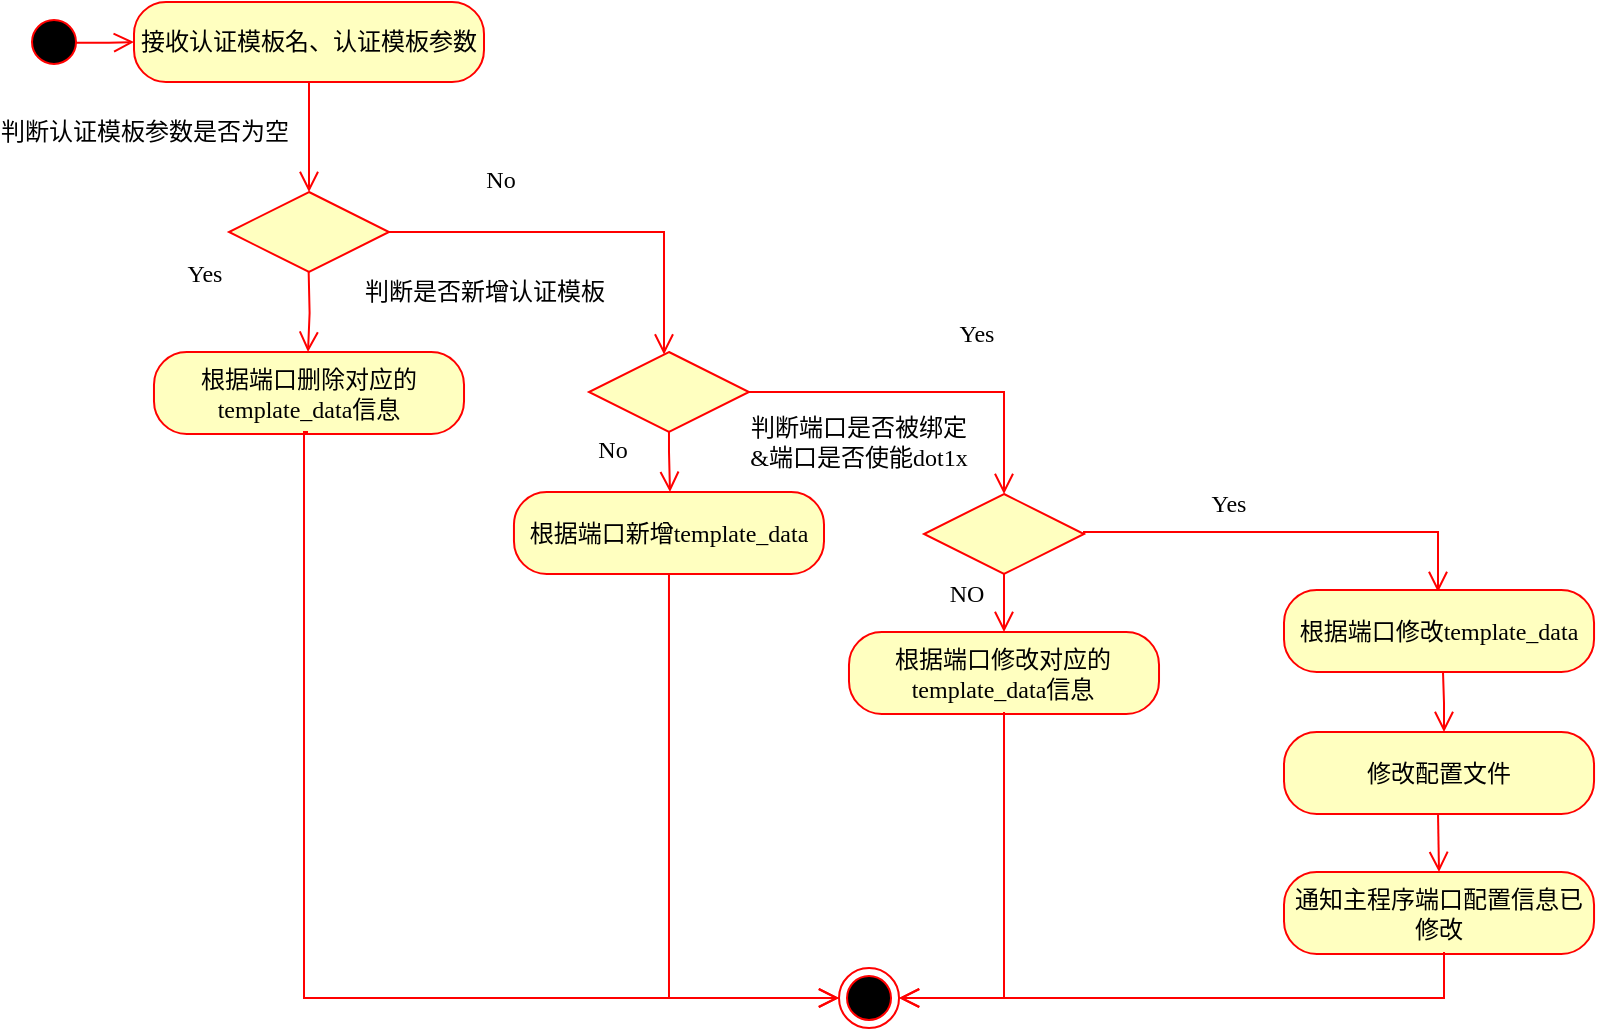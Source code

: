 <mxfile version="22.0.4" type="github">
  <diagram name="第 1 页" id="wHIKomhlDIc2CsQCEsFK">
    <mxGraphModel dx="1202" dy="807" grid="1" gridSize="10" guides="1" tooltips="1" connect="1" arrows="1" fold="1" page="1" pageScale="1" pageWidth="827" pageHeight="1169" math="0" shadow="0">
      <root>
        <mxCell id="0" />
        <mxCell id="1" parent="0" />
        <mxCell id="rF8MqO2uAEI7rlvukZMH-1" value="" style="ellipse;html=1;shape=startState;fillColor=#000000;strokeColor=#ff0000;fontSize=12;fontFamily=宋体;" parent="1" vertex="1">
          <mxGeometry x="460" y="310" width="30" height="30" as="geometry" />
        </mxCell>
        <mxCell id="rF8MqO2uAEI7rlvukZMH-2" value="" style="edgeStyle=orthogonalEdgeStyle;html=1;verticalAlign=bottom;endArrow=open;endSize=8;strokeColor=#ff0000;rounded=0;entryX=0;entryY=0.5;entryDx=0;entryDy=0;exitX=0.858;exitY=0.514;exitDx=0;exitDy=0;exitPerimeter=0;fontSize=12;fontFamily=宋体;" parent="1" source="rF8MqO2uAEI7rlvukZMH-1" target="rF8MqO2uAEI7rlvukZMH-3" edge="1">
          <mxGeometry relative="1" as="geometry">
            <mxPoint x="575" y="300" as="targetPoint" />
            <mxPoint x="380" y="320" as="sourcePoint" />
            <Array as="points" />
          </mxGeometry>
        </mxCell>
        <mxCell id="rF8MqO2uAEI7rlvukZMH-3" value="接收认证模板名、认证模板参数" style="rounded=1;whiteSpace=wrap;html=1;arcSize=40;fontColor=#000000;fillColor=#ffffc0;strokeColor=#ff0000;fontSize=12;fontFamily=宋体;" parent="1" vertex="1">
          <mxGeometry x="515" y="305" width="175" height="40" as="geometry" />
        </mxCell>
        <mxCell id="rF8MqO2uAEI7rlvukZMH-4" value="" style="edgeStyle=orthogonalEdgeStyle;html=1;verticalAlign=bottom;endArrow=open;endSize=8;strokeColor=#ff0000;rounded=0;fontSize=12;entryX=0.5;entryY=0;entryDx=0;entryDy=0;fontFamily=宋体;" parent="1" source="rF8MqO2uAEI7rlvukZMH-3" target="rF8MqO2uAEI7rlvukZMH-48" edge="1">
          <mxGeometry relative="1" as="geometry">
            <mxPoint x="575" y="400" as="targetPoint" />
          </mxGeometry>
        </mxCell>
        <mxCell id="rF8MqO2uAEI7rlvukZMH-21" value="根据端口删除对应的template_data信息" style="rounded=1;whiteSpace=wrap;html=1;arcSize=40;fontColor=#000000;fillColor=#ffffc0;strokeColor=#ff0000;fontSize=12;fontFamily=宋体;" parent="1" vertex="1">
          <mxGeometry x="524.99" y="480" width="155.02" height="41" as="geometry" />
        </mxCell>
        <mxCell id="rF8MqO2uAEI7rlvukZMH-40" value="" style="edgeStyle=orthogonalEdgeStyle;html=1;verticalAlign=bottom;endArrow=open;endSize=8;strokeColor=#ff0000;rounded=0;entryX=0;entryY=0.5;entryDx=0;entryDy=0;fontSize=12;fontFamily=宋体;" parent="1" target="rF8MqO2uAEI7rlvukZMH-55" edge="1">
          <mxGeometry relative="1" as="geometry">
            <mxPoint x="602.5" y="569" as="targetPoint" />
            <mxPoint x="600" y="520" as="sourcePoint" />
            <Array as="points">
              <mxPoint x="602" y="520" />
              <mxPoint x="600" y="520" />
              <mxPoint x="600" y="803" />
            </Array>
          </mxGeometry>
        </mxCell>
        <mxCell id="rF8MqO2uAEI7rlvukZMH-48" value="" style="rhombus;whiteSpace=wrap;html=1;fontColor=#000000;fillColor=#ffffc0;strokeColor=#ff0000;fontSize=12;fontFamily=宋体;" parent="1" vertex="1">
          <mxGeometry x="562.5" y="400" width="80" height="40" as="geometry" />
        </mxCell>
        <mxCell id="rF8MqO2uAEI7rlvukZMH-52" value="" style="edgeStyle=orthogonalEdgeStyle;html=1;verticalAlign=bottom;endArrow=open;endSize=8;strokeColor=#ff0000;rounded=0;exitX=0.5;exitY=1;exitDx=0;exitDy=0;fontSize=12;fontFamily=宋体;" parent="1" edge="1">
          <mxGeometry relative="1" as="geometry">
            <mxPoint x="602" y="480" as="targetPoint" />
            <mxPoint x="602.33" y="440" as="sourcePoint" />
          </mxGeometry>
        </mxCell>
        <mxCell id="rF8MqO2uAEI7rlvukZMH-53" value="判断认证模板参数是否为空" style="edgeLabel;html=1;align=center;verticalAlign=middle;resizable=0;points=[];fontSize=12;fontFamily=宋体;" parent="rF8MqO2uAEI7rlvukZMH-52" vertex="1" connectable="0">
          <mxGeometry x="-0.158" y="2" relative="1" as="geometry">
            <mxPoint x="-85" y="-87" as="offset" />
          </mxGeometry>
        </mxCell>
        <mxCell id="rF8MqO2uAEI7rlvukZMH-54" value="Yes" style="edgeLabel;html=1;align=center;verticalAlign=middle;resizable=0;points=[];fontSize=12;fontFamily=宋体;" parent="rF8MqO2uAEI7rlvukZMH-52" vertex="1" connectable="0">
          <mxGeometry x="-0.039" relative="1" as="geometry">
            <mxPoint x="-53" y="-19" as="offset" />
          </mxGeometry>
        </mxCell>
        <mxCell id="rF8MqO2uAEI7rlvukZMH-55" value="" style="ellipse;html=1;shape=endState;fillColor=#000000;strokeColor=#ff0000;fontSize=12;fontFamily=宋体;" parent="1" vertex="1">
          <mxGeometry x="867.51" y="788" width="30" height="30" as="geometry" />
        </mxCell>
        <mxCell id="iVn3LtMBpQnV1LDeEwLo-3" value="" style="rhombus;whiteSpace=wrap;html=1;fontColor=#000000;fillColor=#ffffc0;strokeColor=#ff0000;fontSize=12;fontFamily=宋体;" parent="1" vertex="1">
          <mxGeometry x="742.49" y="480" width="80" height="40" as="geometry" />
        </mxCell>
        <mxCell id="iVn3LtMBpQnV1LDeEwLo-4" value="" style="edgeStyle=orthogonalEdgeStyle;html=1;verticalAlign=bottom;endArrow=open;endSize=8;strokeColor=#ff0000;rounded=0;exitX=1;exitY=0.5;exitDx=0;exitDy=0;fontSize=12;fontFamily=宋体;" parent="1" source="rF8MqO2uAEI7rlvukZMH-48" target="iVn3LtMBpQnV1LDeEwLo-3" edge="1">
          <mxGeometry relative="1" as="geometry">
            <mxPoint x="730.5" y="479" as="targetPoint" />
            <mxPoint x="730" y="420" as="sourcePoint" />
            <Array as="points">
              <mxPoint x="780" y="420" />
            </Array>
          </mxGeometry>
        </mxCell>
        <mxCell id="iVn3LtMBpQnV1LDeEwLo-5" value="No" style="edgeLabel;html=1;align=center;verticalAlign=middle;resizable=0;points=[];fontSize=12;fontFamily=宋体;" parent="1" vertex="1" connectable="0">
          <mxGeometry x="710" y="390" as="geometry">
            <mxPoint x="-12" y="4" as="offset" />
          </mxGeometry>
        </mxCell>
        <mxCell id="iVn3LtMBpQnV1LDeEwLo-6" value="判断是否新增认证模板" style="edgeLabel;html=1;align=center;verticalAlign=middle;resizable=0;points=[];fontSize=12;fontFamily=宋体;" parent="1" vertex="1" connectable="0">
          <mxGeometry x="690" y="450" as="geometry" />
        </mxCell>
        <mxCell id="iVn3LtMBpQnV1LDeEwLo-13" value="" style="edgeStyle=orthogonalEdgeStyle;html=1;verticalAlign=bottom;endArrow=open;endSize=8;strokeColor=#ff0000;rounded=0;exitX=1;exitY=0.5;exitDx=0;exitDy=0;fontSize=12;entryX=0.5;entryY=0;entryDx=0;entryDy=0;fontFamily=宋体;" parent="1" target="iVn3LtMBpQnV1LDeEwLo-14" edge="1">
          <mxGeometry relative="1" as="geometry">
            <mxPoint x="999.49" y="591" as="targetPoint" />
            <mxPoint x="822.49" y="500" as="sourcePoint" />
            <Array as="points">
              <mxPoint x="950" y="500" />
            </Array>
          </mxGeometry>
        </mxCell>
        <mxCell id="iVn3LtMBpQnV1LDeEwLo-14" value="" style="rhombus;whiteSpace=wrap;html=1;fontColor=#000000;fillColor=#ffffc0;strokeColor=#ff0000;fontSize=12;fontFamily=宋体;" parent="1" vertex="1">
          <mxGeometry x="910" y="551" width="80" height="40" as="geometry" />
        </mxCell>
        <mxCell id="iVn3LtMBpQnV1LDeEwLo-15" value="Yes" style="edgeLabel;html=1;align=center;verticalAlign=middle;resizable=0;points=[];fontSize=12;fontFamily=宋体;" parent="1" vertex="1" connectable="0">
          <mxGeometry x="937.49" y="450" as="geometry">
            <mxPoint x="-2" y="21" as="offset" />
          </mxGeometry>
        </mxCell>
        <mxCell id="iVn3LtMBpQnV1LDeEwLo-18" value="判断端口是否被绑定&lt;br style=&quot;font-size: 12px;&quot;&gt;&amp;amp;端口是否使能dot1x" style="edgeLabel;html=1;align=center;verticalAlign=middle;resizable=0;points=[];fontSize=12;fontFamily=宋体;" parent="1" vertex="1" connectable="0">
          <mxGeometry x="882.51" y="521" as="geometry">
            <mxPoint x="-6" y="4" as="offset" />
          </mxGeometry>
        </mxCell>
        <mxCell id="iVn3LtMBpQnV1LDeEwLo-19" value="" style="edgeStyle=orthogonalEdgeStyle;html=1;verticalAlign=bottom;endArrow=open;endSize=8;strokeColor=#ff0000;rounded=0;exitX=1;exitY=0.5;exitDx=0;exitDy=0;fontSize=12;fontFamily=宋体;" parent="1" edge="1" source="iVn3LtMBpQnV1LDeEwLo-14">
          <mxGeometry relative="1" as="geometry">
            <mxPoint x="1167" y="600" as="targetPoint" />
            <mxPoint x="990" y="560" as="sourcePoint" />
            <Array as="points">
              <mxPoint x="990" y="570" />
              <mxPoint x="1167" y="570" />
            </Array>
          </mxGeometry>
        </mxCell>
        <mxCell id="iVn3LtMBpQnV1LDeEwLo-20" value="根据端口修改template_data" style="rounded=1;whiteSpace=wrap;html=1;arcSize=40;fontColor=#000000;fillColor=#ffffc0;strokeColor=#ff0000;fontSize=12;fontFamily=宋体;" parent="1" vertex="1">
          <mxGeometry x="1090" y="599" width="155.02" height="41" as="geometry" />
        </mxCell>
        <mxCell id="iVn3LtMBpQnV1LDeEwLo-21" value="根据端口修改对应的template_data信息" style="rounded=1;whiteSpace=wrap;html=1;arcSize=40;fontColor=#000000;fillColor=#ffffc0;strokeColor=#ff0000;fontSize=12;fontFamily=宋体;" parent="1" vertex="1">
          <mxGeometry x="872.49" y="620" width="155.02" height="41" as="geometry" />
        </mxCell>
        <mxCell id="iVn3LtMBpQnV1LDeEwLo-23" value="" style="edgeStyle=orthogonalEdgeStyle;html=1;verticalAlign=bottom;endArrow=open;endSize=8;strokeColor=#ff0000;rounded=0;exitX=0.5;exitY=1;exitDx=0;exitDy=0;fontSize=12;entryX=0.5;entryY=0;entryDx=0;entryDy=0;fontFamily=宋体;" parent="1" source="iVn3LtMBpQnV1LDeEwLo-14" target="iVn3LtMBpQnV1LDeEwLo-21" edge="1">
          <mxGeometry relative="1" as="geometry">
            <mxPoint x="1039.5" y="690" as="targetPoint" />
            <mxPoint x="1039.5" y="620" as="sourcePoint" />
          </mxGeometry>
        </mxCell>
        <mxCell id="iVn3LtMBpQnV1LDeEwLo-26" value="NO" style="edgeLabel;html=1;align=center;verticalAlign=middle;resizable=0;points=[];fontSize=12;fontFamily=宋体;" parent="iVn3LtMBpQnV1LDeEwLo-23" vertex="1" connectable="0">
          <mxGeometry x="-0.479" y="-2" relative="1" as="geometry">
            <mxPoint x="-17" y="2" as="offset" />
          </mxGeometry>
        </mxCell>
        <mxCell id="iVn3LtMBpQnV1LDeEwLo-27" value="Yes" style="edgeLabel;html=1;align=center;verticalAlign=middle;resizable=0;points=[];fontSize=12;fontFamily=宋体;" parent="1" vertex="1" connectable="0">
          <mxGeometry x="1060" y="490" as="geometry">
            <mxPoint x="2" y="66" as="offset" />
          </mxGeometry>
        </mxCell>
        <mxCell id="iVn3LtMBpQnV1LDeEwLo-28" value="修改配置文件" style="rounded=1;whiteSpace=wrap;html=1;arcSize=40;fontColor=#000000;fillColor=#ffffc0;strokeColor=#ff0000;fontSize=12;fontFamily=宋体;" parent="1" vertex="1">
          <mxGeometry x="1090" y="670" width="155.02" height="41" as="geometry" />
        </mxCell>
        <mxCell id="iVn3LtMBpQnV1LDeEwLo-29" value="" style="edgeStyle=orthogonalEdgeStyle;html=1;verticalAlign=bottom;endArrow=open;endSize=8;strokeColor=#ff0000;rounded=0;exitX=0.5;exitY=1;exitDx=0;exitDy=0;fontSize=12;fontFamily=宋体;" parent="1" edge="1">
          <mxGeometry relative="1" as="geometry">
            <mxPoint x="1170" y="670" as="targetPoint" />
            <mxPoint x="1169.5" y="640" as="sourcePoint" />
          </mxGeometry>
        </mxCell>
        <mxCell id="iVn3LtMBpQnV1LDeEwLo-31" value="通知主程序端口配置信息已修改" style="rounded=1;whiteSpace=wrap;html=1;arcSize=40;fontColor=#000000;fillColor=#ffffc0;strokeColor=#ff0000;fontSize=12;fontFamily=宋体;" parent="1" vertex="1">
          <mxGeometry x="1090" y="740" width="155.02" height="41" as="geometry" />
        </mxCell>
        <mxCell id="iVn3LtMBpQnV1LDeEwLo-34" value="" style="edgeStyle=orthogonalEdgeStyle;html=1;verticalAlign=bottom;endArrow=open;endSize=8;strokeColor=#ff0000;rounded=0;exitX=0.5;exitY=1;exitDx=0;exitDy=0;fontSize=12;fontFamily=宋体;" parent="1" source="iVn3LtMBpQnV1LDeEwLo-3" target="iVn3LtMBpQnV1LDeEwLo-16" edge="1">
          <mxGeometry relative="1" as="geometry">
            <mxPoint x="819.5" y="580" as="targetPoint" />
            <mxPoint x="819.5" y="510" as="sourcePoint" />
            <Array as="points">
              <mxPoint x="783" y="530" />
              <mxPoint x="783" y="530" />
            </Array>
          </mxGeometry>
        </mxCell>
        <mxCell id="iVn3LtMBpQnV1LDeEwLo-35" value="No" style="edgeLabel;html=1;align=center;verticalAlign=middle;resizable=0;points=[];fontSize=12;fontFamily=宋体;" parent="iVn3LtMBpQnV1LDeEwLo-34" vertex="1" connectable="0">
          <mxGeometry x="-0.439" y="-2" relative="1" as="geometry">
            <mxPoint x="-27" as="offset" />
          </mxGeometry>
        </mxCell>
        <mxCell id="iVn3LtMBpQnV1LDeEwLo-16" value="根据端口新增template_data" style="rounded=1;whiteSpace=wrap;html=1;arcSize=40;fontColor=#000000;fillColor=#ffffc0;strokeColor=#ff0000;fontSize=12;fontFamily=宋体;" parent="1" vertex="1">
          <mxGeometry x="704.98" y="550" width="155.02" height="41" as="geometry" />
        </mxCell>
        <mxCell id="iVn3LtMBpQnV1LDeEwLo-39" value="" style="edgeStyle=orthogonalEdgeStyle;html=1;verticalAlign=bottom;endArrow=open;endSize=8;strokeColor=#ff0000;rounded=0;exitX=0.5;exitY=1;exitDx=0;exitDy=0;fontSize=12;entryX=0.5;entryY=0;entryDx=0;entryDy=0;fontFamily=宋体;" parent="1" target="iVn3LtMBpQnV1LDeEwLo-31" edge="1">
          <mxGeometry relative="1" as="geometry">
            <mxPoint x="1167.51" y="761" as="targetPoint" />
            <mxPoint x="1167.01" y="711" as="sourcePoint" />
          </mxGeometry>
        </mxCell>
        <mxCell id="iVn3LtMBpQnV1LDeEwLo-41" value="" style="edgeStyle=orthogonalEdgeStyle;html=1;verticalAlign=bottom;endArrow=open;endSize=8;strokeColor=#ff0000;rounded=0;exitX=0.5;exitY=1;exitDx=0;exitDy=0;fontSize=12;entryX=0;entryY=0.5;entryDx=0;entryDy=0;fontFamily=宋体;" parent="1" source="iVn3LtMBpQnV1LDeEwLo-16" target="rF8MqO2uAEI7rlvukZMH-55" edge="1">
          <mxGeometry relative="1" as="geometry">
            <mxPoint x="827.5" y="723.5" as="targetPoint" />
            <mxPoint x="782.49" y="579" as="sourcePoint" />
            <Array as="points">
              <mxPoint x="783" y="803" />
            </Array>
          </mxGeometry>
        </mxCell>
        <mxCell id="iVn3LtMBpQnV1LDeEwLo-44" value="" style="edgeStyle=orthogonalEdgeStyle;html=1;verticalAlign=bottom;endArrow=open;endSize=8;strokeColor=#ff0000;rounded=0;fontSize=12;entryX=1;entryY=0.5;entryDx=0;entryDy=0;fontFamily=宋体;" parent="1" target="rF8MqO2uAEI7rlvukZMH-55" edge="1">
          <mxGeometry relative="1" as="geometry">
            <mxPoint x="1038" y="712" as="targetPoint" />
            <mxPoint x="950" y="660" as="sourcePoint" />
            <Array as="points">
              <mxPoint x="950" y="803" />
            </Array>
          </mxGeometry>
        </mxCell>
        <mxCell id="iVn3LtMBpQnV1LDeEwLo-46" value="" style="edgeStyle=orthogonalEdgeStyle;html=1;verticalAlign=bottom;endArrow=open;endSize=8;strokeColor=#ff0000;rounded=0;fontSize=12;entryX=1;entryY=0.5;entryDx=0;entryDy=0;fontFamily=宋体;" parent="1" target="rF8MqO2uAEI7rlvukZMH-55" edge="1">
          <mxGeometry relative="1" as="geometry">
            <mxPoint x="900" y="828" as="targetPoint" />
            <mxPoint x="1170" y="780" as="sourcePoint" />
            <Array as="points">
              <mxPoint x="1170" y="803" />
            </Array>
          </mxGeometry>
        </mxCell>
      </root>
    </mxGraphModel>
  </diagram>
</mxfile>
